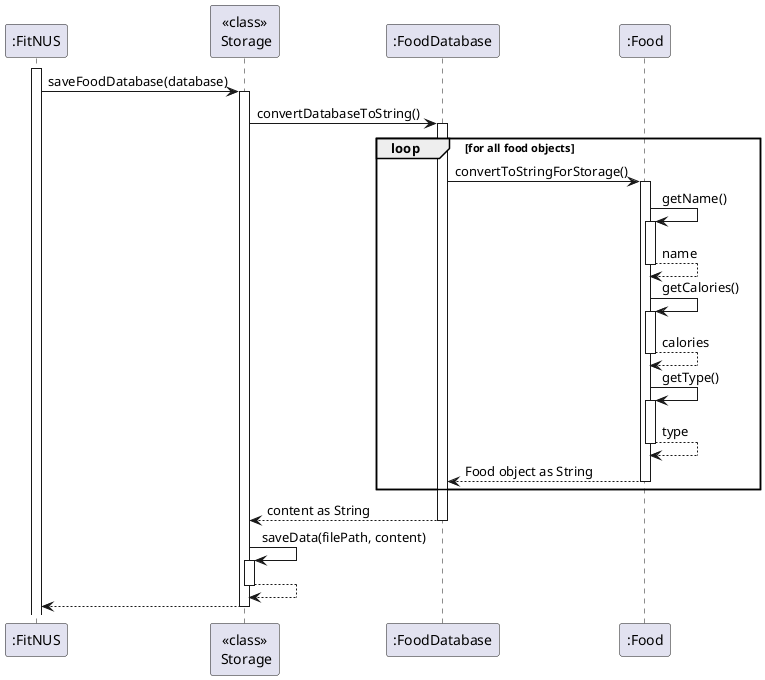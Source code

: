 @startuml
'https://plantuml.com/sequence-diagram

activate ":FitNUS"
":FitNUS" -> "<<class>>\n Storage": saveFoodDatabase(database)
activate "<<class>>\n Storage"
"<<class>>\n Storage" -> ":FoodDatabase" : convertDatabaseToString()
activate ":FoodDatabase"
loop for all food objects
    ":FoodDatabase" -> ":Food": convertToStringForStorage()
    activate ":Food"
    ":Food" -> ":Food": getName()
    activate ":Food"
    return name
    ":Food" -> ":Food": getCalories()
    activate ":Food"
    return calories
    ":Food" -> ":Food": getType()
    activate ":Food"
    return type
    return Food object as String
end
return content as String
"<<class>>\n Storage" -> "<<class>>\n Storage" : saveData(filePath, content)
activate "<<class>>\n Storage"
return
return


@enduml